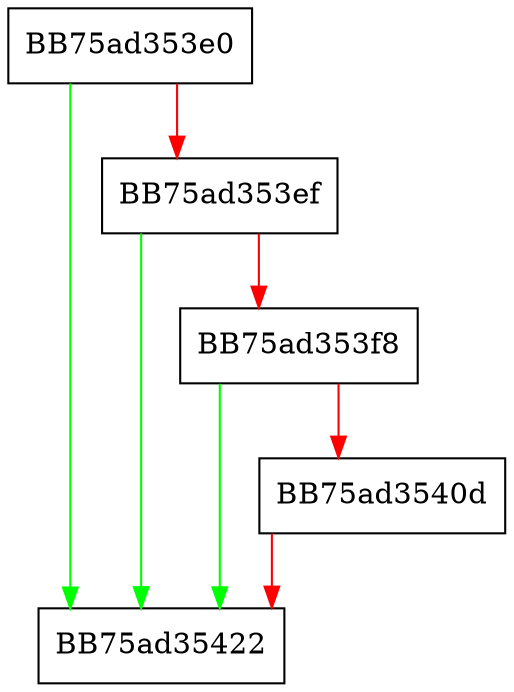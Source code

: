 digraph Uninitialize {
  node [shape="box"];
  graph [splines=ortho];
  BB75ad353e0 -> BB75ad35422 [color="green"];
  BB75ad353e0 -> BB75ad353ef [color="red"];
  BB75ad353ef -> BB75ad35422 [color="green"];
  BB75ad353ef -> BB75ad353f8 [color="red"];
  BB75ad353f8 -> BB75ad35422 [color="green"];
  BB75ad353f8 -> BB75ad3540d [color="red"];
  BB75ad3540d -> BB75ad35422 [color="red"];
}
